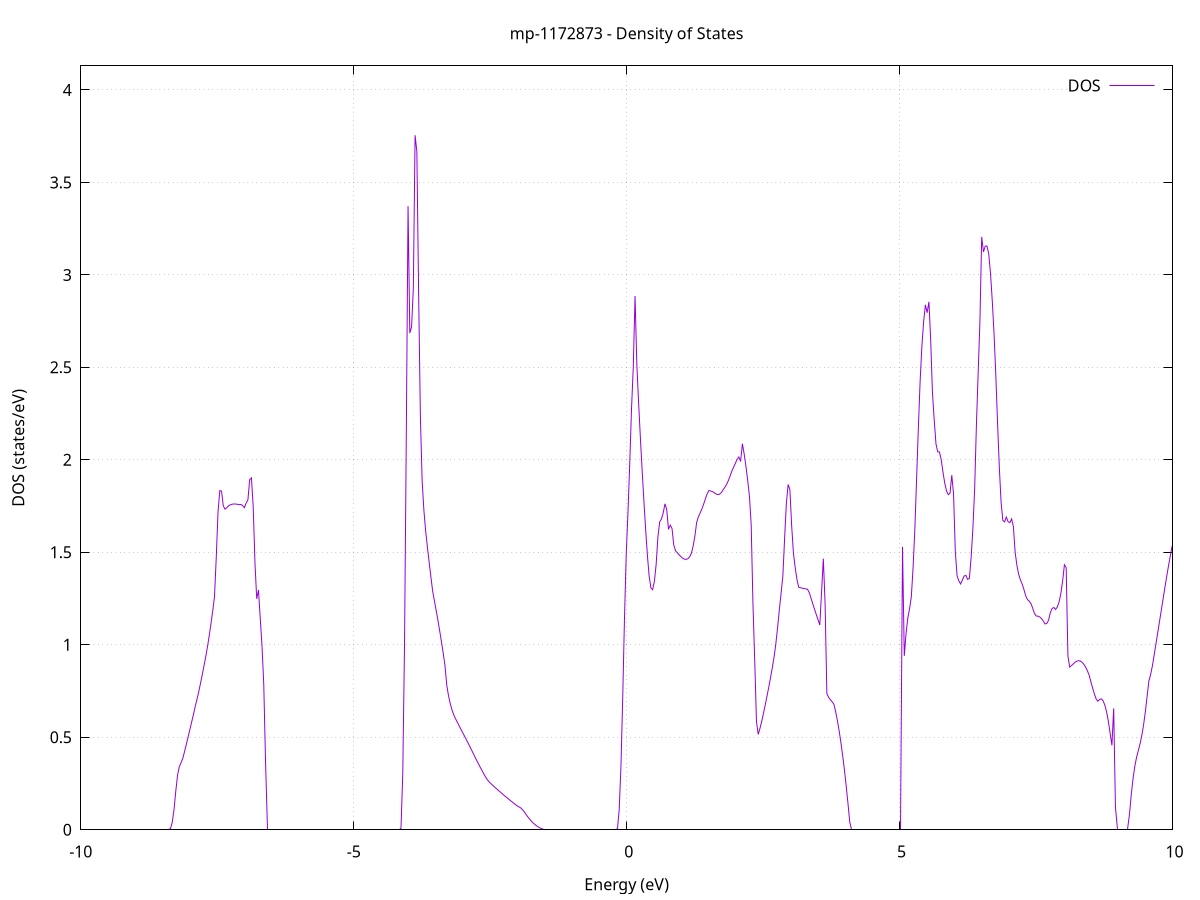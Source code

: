 set title 'mp-1172873 - Density of States'
set xlabel 'Energy (eV)'
set ylabel 'DOS (states/eV)'
set grid
set xrange [-10:10]
set yrange [0:4.130]
set xzeroaxis lt -1
set terminal png size 800,600
set output 'mp-1172873_dos_gnuplot.png'
plot '-' using 1:2 with lines title 'DOS'
-22.895400 0.000000
-22.863200 0.000000
-22.831000 0.000000
-22.798700 0.000000
-22.766500 0.000000
-22.734200 0.000000
-22.702000 0.000000
-22.669800 0.000000
-22.637500 0.000000
-22.605300 0.000000
-22.573100 0.000000
-22.540800 0.000000
-22.508600 0.000000
-22.476300 0.000000
-22.444100 0.000000
-22.411900 0.000000
-22.379600 0.000000
-22.347400 0.000000
-22.315200 0.000000
-22.282900 0.000000
-22.250700 0.000000
-22.218500 0.000000
-22.186200 0.000000
-22.154000 0.000000
-22.121700 0.000000
-22.089500 0.000000
-22.057300 0.000000
-22.025000 0.000000
-21.992800 0.000000
-21.960600 0.000000
-21.928300 0.000000
-21.896100 0.000000
-21.863800 0.000000
-21.831600 0.000000
-21.799400 0.000000
-21.767100 0.000000
-21.734900 0.000000
-21.702700 0.000000
-21.670400 0.000000
-21.638200 0.000000
-21.606000 0.000000
-21.573700 0.000000
-21.541500 0.000000
-21.509200 0.000000
-21.477000 0.000000
-21.444800 0.000000
-21.412500 0.000000
-21.380300 0.000000
-21.348100 0.000000
-21.315800 0.000000
-21.283600 0.000000
-21.251300 0.000000
-21.219100 0.000000
-21.186900 0.000000
-21.154600 0.000000
-21.122400 0.000000
-21.090200 0.000000
-21.057900 0.000000
-21.025700 0.000000
-20.993500 0.000000
-20.961200 0.000000
-20.929000 0.000000
-20.896700 0.000000
-20.864500 0.000000
-20.832300 0.000000
-20.800000 0.000000
-20.767800 0.000000
-20.735600 0.000000
-20.703300 0.000000
-20.671100 0.000000
-20.638800 0.000000
-20.606600 0.000000
-20.574400 0.000000
-20.542100 0.000000
-20.509900 0.000000
-20.477700 0.000000
-20.445400 0.000000
-20.413200 0.000000
-20.380900 0.000000
-20.348700 0.000000
-20.316500 0.000000
-20.284200 0.000000
-20.252000 0.000000
-20.219800 0.000000
-20.187500 0.000000
-20.155300 0.000000
-20.123100 0.000000
-20.090800 0.000000
-20.058600 0.000000
-20.026300 0.000000
-19.994100 0.000000
-19.961900 0.000000
-19.929600 0.000000
-19.897400 0.000000
-19.865200 0.000000
-19.832900 0.000000
-19.800700 0.000000
-19.768400 0.000000
-19.736200 0.000000
-19.704000 0.000000
-19.671700 0.000000
-19.639500 0.000000
-19.607300 0.000000
-19.575000 0.000000
-19.542800 0.000000
-19.510600 0.000000
-19.478300 0.000000
-19.446100 0.000000
-19.413800 0.000000
-19.381600 0.000000
-19.349400 0.000000
-19.317100 0.000000
-19.284900 0.000000
-19.252700 0.000000
-19.220400 0.000000
-19.188200 0.000000
-19.155900 0.000000
-19.123700 0.000000
-19.091500 0.000000
-19.059200 0.000000
-19.027000 0.000000
-18.994800 0.000000
-18.962500 0.000000
-18.930300 0.000000
-18.898100 0.000000
-18.865800 0.000000
-18.833600 0.000000
-18.801300 0.000000
-18.769100 0.000000
-18.736900 0.000000
-18.704600 0.000000
-18.672400 0.000000
-18.640200 0.000000
-18.607900 0.000000
-18.575700 0.000000
-18.543400 0.000000
-18.511200 0.000000
-18.479000 0.000000
-18.446700 0.000000
-18.414500 0.000000
-18.382300 0.000000
-18.350000 0.000000
-18.317800 0.000000
-18.285500 0.000000
-18.253300 0.000000
-18.221100 0.000000
-18.188800 0.000000
-18.156600 0.000000
-18.124400 0.000000
-18.092100 0.000000
-18.059900 0.000000
-18.027700 0.000000
-17.995400 0.000000
-17.963200 0.000000
-17.930900 0.000000
-17.898700 0.000000
-17.866500 0.000000
-17.834200 0.000000
-17.802000 0.000000
-17.769800 0.000000
-17.737500 0.000000
-17.705300 0.000000
-17.673000 0.000000
-17.640800 0.000000
-17.608600 0.000000
-17.576300 0.000000
-17.544100 0.000000
-17.511900 0.000000
-17.479600 0.000000
-17.447400 0.000000
-17.415200 0.000000
-17.382900 0.000000
-17.350700 0.000000
-17.318400 0.000000
-17.286200 0.000000
-17.254000 0.000000
-17.221700 0.000000
-17.189500 0.000000
-17.157300 0.000000
-17.125000 0.000000
-17.092800 0.000000
-17.060500 0.000000
-17.028300 0.000000
-16.996100 0.000000
-16.963800 0.000000
-16.931600 0.000000
-16.899400 0.000000
-16.867100 0.000000
-16.834900 0.000000
-16.802700 0.000000
-16.770400 0.000000
-16.738200 0.000000
-16.705900 0.000000
-16.673700 0.000000
-16.641500 0.000000
-16.609200 0.000000
-16.577000 0.000000
-16.544800 0.000000
-16.512500 0.000000
-16.480300 0.000000
-16.448000 0.000000
-16.415800 0.000000
-16.383600 0.000000
-16.351300 0.000000
-16.319100 0.000000
-16.286900 0.000000
-16.254600 0.000000
-16.222400 0.000000
-16.190100 0.000000
-16.157900 0.000000
-16.125700 0.000000
-16.093400 0.000000
-16.061200 0.000000
-16.029000 0.000000
-15.996700 0.000000
-15.964500 0.000000
-15.932300 0.000000
-15.900000 0.000000
-15.867800 0.000000
-15.835500 0.000000
-15.803300 0.000000
-15.771100 0.000000
-15.738800 0.000000
-15.706600 0.000000
-15.674400 0.000000
-15.642100 0.000000
-15.609900 0.000000
-15.577600 0.000000
-15.545400 0.000000
-15.513200 0.000000
-15.480900 0.000000
-15.448700 0.000000
-15.416500 0.000000
-15.384200 0.000000
-15.352000 0.000000
-15.319800 0.000000
-15.287500 0.000000
-15.255300 0.000000
-15.223000 0.000000
-15.190800 0.000000
-15.158600 0.000000
-15.126300 0.000000
-15.094100 0.000000
-15.061900 0.000000
-15.029600 0.000000
-14.997400 0.000000
-14.965100 0.000000
-14.932900 0.000000
-14.900700 0.000000
-14.868400 0.000000
-14.836200 0.000000
-14.804000 0.000000
-14.771700 0.000000
-14.739500 0.000000
-14.707300 0.000000
-14.675000 0.000000
-14.642800 0.000000
-14.610500 0.000000
-14.578300 0.000000
-14.546100 0.000000
-14.513800 0.000000
-14.481600 0.000000
-14.449400 0.000000
-14.417100 0.000000
-14.384900 0.000000
-14.352600 0.000000
-14.320400 0.000000
-14.288200 0.000000
-14.255900 0.000000
-14.223700 0.000000
-14.191500 0.000000
-14.159200 0.000000
-14.127000 0.000000
-14.094700 0.000000
-14.062500 0.000000
-14.030300 0.000000
-13.998000 0.000000
-13.965800 0.000000
-13.933600 0.000000
-13.901300 0.000000
-13.869100 0.000000
-13.836900 0.000000
-13.804600 0.000000
-13.772400 0.000000
-13.740100 0.000000
-13.707900 0.000000
-13.675700 0.000000
-13.643400 0.000000
-13.611200 0.000000
-13.579000 0.000000
-13.546700 0.000000
-13.514500 0.000000
-13.482200 0.000000
-13.450000 0.000000
-13.417800 0.000000
-13.385500 0.000000
-13.353300 0.000000
-13.321100 0.000000
-13.288800 0.000000
-13.256600 0.000000
-13.224400 0.000000
-13.192100 0.000000
-13.159900 0.000000
-13.127600 0.000000
-13.095400 0.000000
-13.063200 0.000000
-13.030900 0.000000
-12.998700 0.000000
-12.966500 0.000000
-12.934200 0.000000
-12.902000 0.000000
-12.869700 0.000000
-12.837500 0.000000
-12.805300 0.000000
-12.773000 0.000000
-12.740800 0.000000
-12.708600 0.000000
-12.676300 0.000000
-12.644100 0.000000
-12.611900 0.000000
-12.579600 0.000000
-12.547400 0.000000
-12.515100 0.000000
-12.482900 0.000000
-12.450700 0.000000
-12.418400 0.000000
-12.386200 0.000000
-12.354000 0.000000
-12.321700 0.000000
-12.289500 0.000000
-12.257200 0.000000
-12.225000 0.000000
-12.192800 0.000000
-12.160500 0.000000
-12.128300 0.000000
-12.096100 0.000000
-12.063800 0.000000
-12.031600 0.000000
-11.999400 0.000000
-11.967100 0.000000
-11.934900 0.000000
-11.902600 0.000000
-11.870400 0.000000
-11.838200 0.000000
-11.805900 0.000000
-11.773700 0.000000
-11.741500 0.000000
-11.709200 0.000000
-11.677000 0.000000
-11.644700 0.000000
-11.612500 0.000000
-11.580300 0.000000
-11.548000 0.000000
-11.515800 0.000000
-11.483600 0.000000
-11.451300 0.000000
-11.419100 0.000000
-11.386800 0.000000
-11.354600 0.000000
-11.322400 0.000000
-11.290100 0.000000
-11.257900 0.000000
-11.225700 0.000000
-11.193400 0.000000
-11.161200 0.000000
-11.129000 0.000000
-11.096700 0.000000
-11.064500 0.000000
-11.032200 0.000000
-11.000000 0.000000
-10.967800 0.000000
-10.935500 0.000000
-10.903300 0.000000
-10.871100 0.000000
-10.838800 0.000000
-10.806600 0.000000
-10.774300 0.000000
-10.742100 0.000000
-10.709900 0.000000
-10.677600 0.000000
-10.645400 0.000000
-10.613200 0.000000
-10.580900 0.000000
-10.548700 0.000000
-10.516500 0.000000
-10.484200 0.000000
-10.452000 0.000000
-10.419700 0.000000
-10.387500 0.000000
-10.355300 0.000000
-10.323000 0.000000
-10.290800 0.000000
-10.258600 0.000000
-10.226300 0.000000
-10.194100 0.000000
-10.161800 0.000000
-10.129600 0.000000
-10.097400 0.000000
-10.065100 0.000000
-10.032900 0.000000
-10.000700 0.000000
-9.968400 0.000000
-9.936200 0.000000
-9.904000 0.000000
-9.871700 0.000000
-9.839500 0.000000
-9.807200 0.000000
-9.775000 0.000000
-9.742800 0.000000
-9.710500 0.000000
-9.678300 0.000000
-9.646100 0.000000
-9.613800 0.000000
-9.581600 0.000000
-9.549300 0.000000
-9.517100 0.000000
-9.484900 0.000000
-9.452600 0.000000
-9.420400 0.000000
-9.388200 0.000000
-9.355900 0.000000
-9.323700 0.000000
-9.291400 0.000000
-9.259200 0.000000
-9.227000 0.000000
-9.194700 0.000000
-9.162500 0.000000
-9.130300 0.000000
-9.098000 0.000000
-9.065800 0.000000
-9.033600 0.000000
-9.001300 0.000000
-8.969100 0.000000
-8.936800 0.000000
-8.904600 0.000000
-8.872400 0.000000
-8.840100 0.000000
-8.807900 0.000000
-8.775700 0.000000
-8.743400 0.000000
-8.711200 0.000000
-8.678900 0.000000
-8.646700 0.000000
-8.614500 0.000000
-8.582200 0.000000
-8.550000 0.000000
-8.517800 0.000000
-8.485500 0.000000
-8.453300 0.000000
-8.421100 0.000000
-8.388800 0.000000
-8.356600 0.006000
-8.324300 0.041600
-8.292100 0.108900
-8.259900 0.208100
-8.227600 0.295000
-8.195400 0.341100
-8.163200 0.362400
-8.130900 0.386700
-8.098700 0.423400
-8.066400 0.462000
-8.034200 0.501400
-8.002000 0.541100
-7.969700 0.581300
-7.937500 0.622000
-7.905300 0.664600
-7.873000 0.703600
-7.840800 0.744200
-7.808600 0.789400
-7.776300 0.836100
-7.744100 0.884100
-7.711800 0.933900
-7.679600 0.988900
-7.647400 1.049000
-7.615100 1.114500
-7.582900 1.184100
-7.550700 1.259200
-7.518400 1.472100
-7.486200 1.716500
-7.453900 1.833600
-7.421700 1.830900
-7.389500 1.751200
-7.357200 1.733500
-7.325000 1.741000
-7.292800 1.751700
-7.260500 1.757000
-7.228300 1.760200
-7.196000 1.761300
-7.163800 1.761200
-7.131600 1.759800
-7.099300 1.757800
-7.067100 1.758600
-7.034900 1.753100
-7.002600 1.741200
-6.970400 1.766400
-6.938200 1.784400
-6.905900 1.892700
-6.873700 1.902200
-6.841400 1.746500
-6.809200 1.443400
-6.777000 1.248700
-6.744700 1.296000
-6.712500 1.144400
-6.680300 0.993700
-6.648000 0.785700
-6.615800 0.371900
-6.583500 0.000000
-6.551300 0.000000
-6.519100 0.000000
-6.486800 0.000000
-6.454600 0.000000
-6.422400 0.000000
-6.390100 0.000000
-6.357900 0.000000
-6.325700 0.000000
-6.293400 0.000000
-6.261200 0.000000
-6.228900 0.000000
-6.196700 0.000000
-6.164500 0.000000
-6.132200 0.000000
-6.100000 0.000000
-6.067800 0.000000
-6.035500 0.000000
-6.003300 0.000000
-5.971000 0.000000
-5.938800 0.000000
-5.906600 0.000000
-5.874300 0.000000
-5.842100 0.000000
-5.809900 0.000000
-5.777600 0.000000
-5.745400 0.000000
-5.713200 0.000000
-5.680900 0.000000
-5.648700 0.000000
-5.616400 0.000000
-5.584200 0.000000
-5.552000 0.000000
-5.519700 0.000000
-5.487500 0.000000
-5.455300 0.000000
-5.423000 0.000000
-5.390800 0.000000
-5.358500 0.000000
-5.326300 0.000000
-5.294100 0.000000
-5.261800 0.000000
-5.229600 0.000000
-5.197400 0.000000
-5.165100 0.000000
-5.132900 0.000000
-5.100700 0.000000
-5.068400 0.000000
-5.036200 0.000000
-5.003900 0.000000
-4.971700 0.000000
-4.939500 0.000000
-4.907200 0.000000
-4.875000 0.000000
-4.842800 0.000000
-4.810500 0.000000
-4.778300 0.000000
-4.746000 0.000000
-4.713800 0.000000
-4.681600 0.000000
-4.649300 0.000000
-4.617100 0.000000
-4.584900 0.000000
-4.552600 0.000000
-4.520400 0.000000
-4.488100 0.000000
-4.455900 0.000000
-4.423700 0.000000
-4.391400 0.000000
-4.359200 0.000000
-4.327000 0.000000
-4.294700 0.000000
-4.262500 0.000000
-4.230300 0.000000
-4.198000 0.000000
-4.165800 0.000000
-4.133500 0.009200
-4.101300 0.306100
-4.069100 1.006200
-4.036800 2.130300
-4.004600 3.371500
-3.972400 2.685300
-3.940100 2.718300
-3.907900 2.927200
-3.875600 3.754900
-3.843400 3.666500
-3.811200 2.910000
-3.778900 2.237500
-3.746700 1.888100
-3.714500 1.727100
-3.682200 1.614900
-3.650000 1.528400
-3.617800 1.445300
-3.585500 1.365600
-3.553300 1.289300
-3.521000 1.236800
-3.488800 1.184800
-3.456600 1.130900
-3.424300 1.074400
-3.392100 1.015600
-3.359900 0.953700
-3.327600 0.886100
-3.295400 0.781700
-3.263100 0.724200
-3.230900 0.681000
-3.198700 0.647300
-3.166400 0.620500
-3.134200 0.600000
-3.102000 0.581300
-3.069700 0.562800
-3.037500 0.544400
-3.005300 0.526100
-2.973000 0.507900
-2.940800 0.489500
-2.908500 0.470900
-2.876300 0.452000
-2.844100 0.432900
-2.811800 0.413500
-2.779600 0.394300
-2.747400 0.375300
-2.715100 0.356600
-2.682900 0.338300
-2.650600 0.320600
-2.618400 0.303000
-2.586200 0.286000
-2.553900 0.271400
-2.521700 0.259600
-2.489500 0.250100
-2.457200 0.241400
-2.425000 0.232800
-2.392700 0.224200
-2.360500 0.215800
-2.328300 0.207400
-2.296000 0.199200
-2.263800 0.191000
-2.231600 0.183000
-2.199300 0.175000
-2.167100 0.167100
-2.134900 0.159300
-2.102600 0.151600
-2.070400 0.144000
-2.038100 0.136500
-2.005900 0.129600
-1.973700 0.123900
-1.941400 0.118500
-1.909200 0.109000
-1.877000 0.097400
-1.844700 0.083800
-1.812500 0.070600
-1.780200 0.058600
-1.748000 0.047600
-1.715800 0.037800
-1.683500 0.029200
-1.651300 0.021600
-1.619100 0.015200
-1.586800 0.009900
-1.554600 0.005700
-1.522400 0.002700
-1.490100 0.000800
-1.457900 0.000000
-1.425600 0.000000
-1.393400 0.000000
-1.361200 0.000000
-1.328900 0.000000
-1.296700 0.000000
-1.264500 0.000000
-1.232200 0.000000
-1.200000 0.000000
-1.167700 0.000000
-1.135500 0.000000
-1.103300 0.000000
-1.071000 0.000000
-1.038800 0.000000
-1.006600 0.000000
-0.974300 0.000000
-0.942100 0.000000
-0.909900 0.000000
-0.877600 0.000000
-0.845400 0.000000
-0.813100 0.000000
-0.780900 0.000000
-0.748700 0.000000
-0.716400 0.000000
-0.684200 0.000000
-0.652000 0.000000
-0.619700 0.000000
-0.587500 0.000000
-0.555200 0.000000
-0.523000 0.000000
-0.490800 0.000000
-0.458500 0.000000
-0.426300 0.000000
-0.394100 0.000000
-0.361800 0.000000
-0.329600 0.000000
-0.297300 0.000000
-0.265100 0.000000
-0.232900 0.000000
-0.200600 0.000000
-0.168400 0.005000
-0.136200 0.108800
-0.103900 0.346800
-0.071700 0.719000
-0.039500 1.144100
-0.007200 1.493900
0.025000 1.719300
0.057300 1.985600
0.089500 2.278000
0.121700 2.501800
0.154000 2.885700
0.186200 2.518300
0.218400 2.312900
0.250700 2.124400
0.282900 1.947500
0.315200 1.781400
0.347400 1.626400
0.379600 1.486200
0.411900 1.372500
0.444100 1.308000
0.476300 1.298300
0.508600 1.343300
0.540800 1.435900
0.573000 1.584000
0.605300 1.664300
0.637500 1.680400
0.669800 1.712800
0.702000 1.762100
0.734200 1.732100
0.766500 1.624400
0.798700 1.647000
0.830900 1.629600
0.863200 1.540200
0.895400 1.508300
0.927700 1.497700
0.959900 1.487200
0.992100 1.477100
1.024400 1.468600
1.056600 1.463200
1.088800 1.462000
1.121100 1.465300
1.153300 1.475400
1.185500 1.494500
1.217800 1.533200
1.250000 1.586700
1.282300 1.661300
1.314500 1.692100
1.346700 1.712900
1.379000 1.735300
1.411200 1.761000
1.443400 1.789400
1.475700 1.816900
1.507900 1.834300
1.540200 1.831400
1.572400 1.828300
1.604600 1.821900
1.636900 1.815700
1.669100 1.812400
1.701300 1.814100
1.733600 1.822600
1.765800 1.837100
1.798100 1.850900
1.830300 1.866800
1.862500 1.887300
1.894800 1.912400
1.927000 1.938600
1.959200 1.959900
1.991500 1.981200
2.023700 2.002300
2.055900 2.015700
2.088200 1.991300
2.120400 2.086900
2.152700 2.032400
2.184900 1.966900
2.217100 1.890400
2.249400 1.803000
2.281600 1.649600
2.313800 1.223300
2.346100 0.918600
2.378300 0.585000
2.410600 0.515800
2.442800 0.548700
2.475000 0.586900
2.507300 0.630200
2.539500 0.675900
2.571700 0.722800
2.604000 0.771700
2.636200 0.822700
2.668400 0.875900
2.700700 0.933700
2.732900 1.004600
2.765200 1.093100
2.797400 1.189100
2.829600 1.279300
2.861900 1.371800
2.894100 1.577100
2.926300 1.765500
2.958600 1.866900
2.990800 1.839200
3.023100 1.644000
3.055300 1.496600
3.087500 1.418400
3.119800 1.353100
3.152000 1.311800
3.184200 1.308700
3.216500 1.306100
3.248700 1.304000
3.280900 1.302400
3.313200 1.300600
3.345400 1.282500
3.377700 1.251900
3.409900 1.221800
3.442100 1.192300
3.474400 1.163300
3.506600 1.135000
3.538800 1.107200
3.571100 1.286300
3.603300 1.465800
3.635600 1.222200
3.667800 0.737100
3.700000 0.715700
3.732300 0.703500
3.764500 0.691700
3.796700 0.679000
3.829000 0.638100
3.861200 0.589800
3.893400 0.534000
3.925700 0.470700
3.957900 0.400000
3.990200 0.321800
4.022400 0.236100
4.054600 0.142900
4.086900 0.042300
4.119100 0.000000
4.151300 0.000000
4.183600 0.000000
4.215800 0.000000
4.248100 0.000000
4.280300 0.000000
4.312500 0.000000
4.344800 0.000000
4.377000 0.000000
4.409200 0.000000
4.441500 0.000000
4.473700 0.000000
4.506000 0.000000
4.538200 0.000000
4.570400 0.000000
4.602700 0.000000
4.634900 0.000000
4.667100 0.000000
4.699400 0.000000
4.731600 0.000000
4.763800 0.000000
4.796100 0.000000
4.828300 0.000000
4.860600 0.000000
4.892800 0.000000
4.925000 0.000000
4.957300 0.000000
4.989500 0.000000
5.021700 0.000000
5.054000 1.529800
5.086200 0.940000
5.118500 1.060100
5.150700 1.145000
5.182900 1.194600
5.215200 1.258800
5.247400 1.416400
5.279600 1.623400
5.311900 1.897400
5.344100 2.170900
5.376300 2.423300
5.408600 2.613900
5.440800 2.746200
5.473100 2.838100
5.505300 2.795300
5.537500 2.854500
5.569800 2.652100
5.602000 2.364800
5.634200 2.218100
5.666500 2.087200
5.698700 2.043500
5.731000 2.042700
5.763200 1.999600
5.795400 1.933600
5.827700 1.874100
5.859900 1.832100
5.892100 1.811700
5.924400 1.819600
5.956600 1.917000
5.988800 1.815200
6.021100 1.505200
6.053300 1.373000
6.085600 1.345700
6.117800 1.329100
6.150000 1.349700
6.182300 1.371800
6.214500 1.375400
6.246700 1.353700
6.279000 1.359200
6.311200 1.473500
6.343500 1.631400
6.375700 1.844900
6.407900 2.191000
6.440200 2.473400
6.472400 2.752400
6.504600 3.205300
6.536900 3.124300
6.569100 3.155100
6.601400 3.156400
6.633600 3.113600
6.665800 3.007800
6.698100 2.860400
6.730300 2.685400
6.762500 2.462200
6.794800 2.201900
6.827000 1.963100
6.859200 1.772800
6.891500 1.672900
6.923700 1.664600
6.956000 1.690700
6.988200 1.665500
7.020400 1.660600
7.052700 1.680900
7.084900 1.639600
7.117100 1.500800
7.149400 1.430000
7.181600 1.381200
7.213900 1.351300
7.246100 1.328400
7.278300 1.298800
7.310600 1.265000
7.342800 1.244500
7.375000 1.235900
7.407300 1.222700
7.439500 1.197500
7.471700 1.169400
7.504000 1.155500
7.536200 1.155100
7.568500 1.150500
7.600700 1.141700
7.632900 1.128800
7.665200 1.112700
7.697400 1.115400
7.729600 1.133200
7.761900 1.173500
7.794100 1.196000
7.826400 1.201900
7.858600 1.191200
7.890800 1.204800
7.923100 1.232800
7.955300 1.278600
7.987500 1.345300
8.019800 1.432900
8.052000 1.417300
8.084200 0.939100
8.116500 0.879900
8.148700 0.887900
8.181000 0.896500
8.213200 0.905400
8.245400 0.911500
8.277700 0.914000
8.309900 0.912200
8.342100 0.906000
8.374400 0.895400
8.406600 0.880400
8.438900 0.861100
8.471100 0.837400
8.503300 0.802400
8.535600 0.767100
8.567800 0.735500
8.600000 0.707800
8.632300 0.694900
8.664500 0.705200
8.696800 0.707800
8.729000 0.697100
8.761200 0.673200
8.793500 0.635900
8.825700 0.585400
8.857900 0.521600
8.890200 0.456900
8.922400 0.656200
8.954600 0.122800
8.986900 0.000000
9.019100 0.000000
9.051400 0.000000
9.083600 0.000000
9.115800 0.000000
9.148100 0.000000
9.180300 0.000000
9.212500 0.085700
9.244800 0.190400
9.277000 0.276300
9.309300 0.343200
9.341500 0.391300
9.373700 0.427800
9.406000 0.465200
9.438200 0.510200
9.470400 0.567800
9.502700 0.638000
9.534900 0.720900
9.567100 0.803700
9.599400 0.839600
9.631600 0.886100
9.663900 0.944000
9.696100 1.003700
9.728300 1.063500
9.760600 1.123400
9.792800 1.183400
9.825000 1.243500
9.857300 1.303700
9.889500 1.362200
9.921800 1.418200
9.954000 1.471700
9.986200 1.522700
10.018500 1.566400
10.050700 1.595300
10.082900 1.733300
10.115200 1.810200
10.147400 1.832600
10.179600 1.881300
10.211900 2.153600
10.244100 2.188000
10.276400 2.095800
10.308600 1.964200
10.340800 1.829400
10.373100 1.584900
10.405300 1.348700
10.437500 1.250400
10.469800 1.235100
10.502000 1.271300
10.534300 1.310500
10.566500 1.352000
10.598700 1.395700
10.631000 1.440100
10.663200 1.479900
10.695400 1.531100
10.727700 1.582200
10.759900 1.633000
10.792200 1.699200
10.824400 1.789900
10.856600 1.897300
10.888900 1.958600
10.921100 1.960200
10.953300 1.927900
10.985600 1.926300
11.017800 1.975300
11.050000 2.062000
11.082300 2.180000
11.114500 2.250300
11.146800 2.246700
11.179000 2.616100
11.211200 2.740400
11.243500 2.235600
11.275700 2.034300
11.307900 1.863900
11.340200 1.724300
11.372400 1.614300
11.404700 1.516000
11.436900 1.419300
11.469100 1.324200
11.501400 1.276300
11.533600 1.245400
11.565800 1.225500
11.598100 1.211100
11.630300 1.200600
11.662500 1.193700
11.694800 1.194300
11.727000 1.203400
11.759300 1.218900
11.791500 1.238100
11.823700 1.277100
11.856000 1.639600
11.888200 2.003600
11.920400 2.008800
11.952700 1.869800
11.984900 1.535600
12.017200 1.519500
12.049400 1.497800
12.081600 1.470600
12.113900 1.457100
12.146100 1.444700
12.178300 1.428500
12.210600 1.408600
12.242800 1.387000
12.275000 1.365400
12.307300 1.343800
12.339500 1.322400
12.371800 1.311300
12.404000 1.302300
12.436200 1.294000
12.468500 1.288700
12.500700 1.286600
12.532900 1.257500
12.565200 1.202300
12.597400 1.185500
12.629700 1.210200
12.661900 1.236100
12.694100 1.260200
12.726400 1.283400
12.758600 1.305400
12.790800 1.325700
12.823100 1.372000
12.855300 1.486700
12.887500 1.638100
12.919800 1.765400
12.952000 1.859500
12.984300 1.986200
13.016500 2.118900
13.048700 2.176600
13.081000 2.211400
13.113200 2.315100
13.145400 2.326400
13.177700 2.291200
13.209900 2.185800
13.242200 2.101200
13.274400 2.082600
13.306600 2.063900
13.338900 2.043700
13.371100 2.018400
13.403300 1.989300
13.435600 1.956800
13.467800 1.928300
13.500100 1.948700
13.532300 1.852100
13.564500 1.791100
13.596800 1.825300
13.629000 2.032600
13.661200 2.215900
13.693500 2.100700
13.725700 1.968900
13.757900 1.842200
13.790200 1.907800
13.822400 2.077800
13.854700 2.223800
13.886900 2.340200
13.919100 2.433300
13.951400 2.508700
13.983600 2.549500
14.015800 2.579600
14.048100 2.581600
14.080300 2.559600
14.112600 2.795300
14.144800 2.465100
14.177000 2.190100
14.209300 1.977600
14.241500 1.841200
14.273700 1.752400
14.306000 1.678700
14.338200 1.583700
14.370400 1.452400
14.402700 1.281400
14.434900 1.362800
14.467200 1.489100
14.499400 1.630600
14.531600 1.789800
14.563900 1.945600
14.596100 2.078700
14.628300 2.227500
14.660600 2.389600
14.692800 2.565100
14.725100 2.841300
14.757300 3.164200
14.789500 3.504300
14.821800 3.376600
14.854000 3.238600
14.886200 2.956100
14.918500 2.541700
14.950700 2.330100
14.982900 2.158800
15.015200 2.014300
15.047400 1.880900
15.079700 1.758500
15.111900 1.670100
15.144100 1.611600
15.176400 1.556800
15.208600 1.505500
15.240800 1.360600
15.273100 1.364900
15.305300 1.403900
15.337600 1.478400
15.369800 1.556500
15.402000 1.572200
15.434300 1.585800
15.466500 1.646900
15.498700 1.758200
15.531000 1.835100
15.563200 1.858500
15.595500 1.882800
15.627700 1.877900
15.659900 1.857500
15.692200 1.838200
15.724400 1.817300
15.756600 1.789500
15.788900 1.798400
15.821100 1.809800
15.853300 1.802100
15.885600 1.802200
15.917800 1.808400
15.950100 1.814900
15.982300 1.821600
16.014500 1.828800
16.046800 1.836300
16.079000 1.855200
16.111200 1.897600
16.143500 1.955400
16.175700 2.015000
16.208000 2.099500
16.240200 2.209100
16.272400 2.471800
16.304700 2.567300
16.336900 2.756300
16.369100 2.469400
16.401400 2.195900
16.433600 2.156400
16.465800 2.127100
16.498100 2.111900
16.530300 2.012700
16.562600 1.900000
16.594800 1.871200
16.627000 1.877000
16.659300 1.916300
16.691500 1.992100
16.723700 2.041800
16.756000 2.026800
16.788200 2.017700
16.820500 2.050600
16.852700 1.912500
16.884900 1.719200
16.917200 1.640000
16.949400 1.561400
16.981600 1.527200
17.013900 1.510900
17.046100 1.513000
17.078300 1.534600
17.110600 1.598900
17.142800 1.677100
17.175100 1.828300
17.207300 2.025300
17.239500 2.189500
17.271800 2.278300
17.304000 2.448400
17.336200 2.585700
17.368500 2.625200
17.400700 2.605400
17.433000 2.529700
17.465200 2.402000
17.497400 2.206500
17.529700 2.102100
17.561900 2.067000
17.594100 2.042800
17.626400 2.037700
17.658600 2.038800
17.690900 2.053200
17.723100 2.083500
17.755300 2.121200
17.787600 2.158400
17.819800 2.195000
17.852000 2.232900
17.884300 2.274900
17.916500 2.320600
17.948700 2.374000
17.981000 2.445900
18.013200 2.525400
18.045500 2.519600
18.077700 2.489500
18.109900 2.621300
18.142200 2.715100
18.174400 2.728200
18.206600 2.666000
18.238900 2.546900
18.271100 2.476700
18.303400 2.409400
18.335600 2.378700
18.367800 2.421900
18.400100 2.667800
18.432300 2.910300
18.464500 3.034300
18.496800 3.132000
18.529000 3.248700
18.561200 3.369600
18.593500 3.421500
18.625700 3.340900
18.658000 3.118500
18.690200 2.887400
18.722400 2.679900
18.754700 2.429900
18.786900 2.334800
18.819100 2.259000
18.851400 2.185200
18.883600 2.115600
18.915900 2.050300
18.948100 1.987900
18.980300 1.928800
19.012600 1.875400
19.044800 1.828000
19.077000 1.785700
19.109300 1.748300
19.141500 1.715300
19.173700 1.683900
19.206000 1.653100
19.238200 1.621500
19.270500 1.588200
19.302700 1.553300
19.334900 1.520100
19.367200 1.493500
19.399400 1.467900
19.431600 1.439200
19.463900 1.407600
19.496100 1.403700
19.528400 1.479400
19.560600 1.525700
19.592800 1.571800
19.625100 1.616500
19.657300 1.648000
19.689500 1.667200
19.721800 1.682000
19.754000 1.783600
19.786200 1.796100
19.818500 1.712600
19.850700 1.707800
19.883000 1.766100
19.915200 1.829600
19.947400 1.924000
19.979700 2.194400
20.011900 2.357900
20.044100 2.371300
20.076400 2.216700
20.108600 2.129200
20.140900 2.207900
20.173100 2.262600
20.205300 2.293600
20.237600 2.335100
20.269800 2.387200
20.302000 3.100100
20.334300 3.153500
20.366500 2.852900
20.398800 2.656200
20.431000 2.494800
20.463200 2.306800
20.495500 2.136600
20.527700 1.977700
20.559900 1.898800
20.592200 1.910000
20.624400 2.029600
20.656600 2.173500
20.688900 2.337800
20.721100 2.578200
20.753400 3.571300
20.785600 3.638700
20.817800 3.546900
20.850100 3.493400
20.882300 3.499000
20.914500 3.708600
20.946800 3.790800
20.979000 3.422800
21.011300 3.122900
21.043500 2.704800
21.075700 2.250500
21.108000 2.005600
21.140200 1.859000
21.172400 1.746800
21.204700 1.655400
21.236900 1.585500
21.269100 1.543700
21.301400 1.564800
21.333600 1.650700
21.365900 1.733300
21.398100 1.812000
21.430300 1.897000
21.462600 2.022200
21.494800 2.190500
21.527000 2.415700
21.559300 2.672700
21.591500 3.074300
21.623800 3.281100
21.656000 3.523500
21.688200 3.753000
21.720500 3.948900
21.752700 4.357600
21.784900 3.654200
21.817200 3.669900
21.849400 3.518100
21.881600 3.358700
21.913900 3.226100
21.946100 3.088800
21.978400 2.962200
22.010600 2.862700
22.042800 2.809100
22.075100 2.826400
22.107300 2.846900
22.139500 2.660100
22.171800 2.461100
22.204000 2.474600
22.236300 2.402100
22.268500 2.241700
22.300700 2.162300
22.333000 2.192400
22.365200 2.246100
22.397400 2.319300
22.429700 2.388500
22.461900 2.413200
22.494200 2.399600
22.526400 2.550900
22.558600 2.633800
22.590900 2.659600
22.623100 3.442600
22.655300 2.889300
22.687600 2.397100
22.719800 1.769700
22.752000 1.737100
22.784300 1.725900
22.816500 1.713600
22.848800 1.694800
22.881000 1.667600
22.913200 1.654600
22.945500 1.776100
22.977700 1.837900
23.009900 1.856000
23.042200 1.890800
23.074400 1.935300
23.106700 1.980700
23.138900 2.026600
23.171100 2.065800
23.203400 2.095600
23.235600 2.126900
23.267800 2.168900
23.300100 2.224900
23.332300 2.665900
23.364500 2.369700
23.396800 2.473100
23.429000 2.561600
23.461300 2.641100
23.493500 2.493800
23.525700 2.588100
23.558000 2.397400
23.590200 2.226400
23.622400 2.021900
23.654700 1.948200
23.686900 1.931000
23.719200 1.958000
23.751400 2.099500
23.783600 2.396800
23.815900 2.508500
23.848100 2.567900
23.880300 2.586200
23.912600 2.571100
23.944800 2.531800
23.977000 2.525800
24.009300 2.546200
24.041500 2.574900
24.073800 2.606600
24.106000 2.628100
24.138200 2.653300
24.170500 2.688000
24.202700 2.719200
24.234900 2.806500
24.267200 2.715700
24.299400 2.612900
24.331700 2.596400
24.363900 2.807600
24.396100 2.717500
24.428400 2.727800
24.460600 2.845300
24.492800 3.055500
24.525100 3.359700
24.557300 3.656300
24.589600 3.233800
24.621800 2.991500
24.654000 2.961400
24.686300 2.938100
24.718500 2.957300
24.750700 3.017200
24.783000 3.036600
24.815200 3.032100
24.847400 3.006300
24.879700 2.987900
24.911900 2.967700
24.944200 3.051300
24.976400 3.150800
25.008600 3.221100
25.040900 3.245800
25.073100 3.246500
25.105300 3.229900
25.137600 3.185700
25.169800 3.114400
25.202100 3.142100
25.234300 3.208400
25.266500 3.189400
25.298800 2.863900
25.331000 2.630600
25.363200 2.508100
25.395500 2.360000
25.427700 2.299000
25.459900 2.260700
25.492200 2.264500
25.524400 2.301700
25.556700 2.333900
25.588900 2.407800
25.621100 2.502700
25.653400 2.649900
25.685600 2.845600
25.717800 3.086100
25.750100 3.206200
25.782300 3.039200
25.814600 3.077700
25.846800 3.121300
25.879000 3.148400
25.911300 3.118000
25.943500 3.078600
25.975700 3.039000
26.008000 2.987000
26.040200 2.931000
26.072400 2.868500
26.104700 2.912000
26.136900 2.847500
26.169200 2.795500
26.201400 2.730200
26.233600 2.651400
26.265900 2.569000
26.298100 2.483000
26.330300 2.399700
26.362600 2.325100
26.394800 2.259400
26.427100 2.220400
26.459300 2.248600
26.491500 2.299400
26.523800 2.292200
26.556000 2.383500
26.588200 2.757300
26.620500 3.140400
26.652700 3.307900
26.685000 3.207500
26.717200 2.961800
26.749400 2.774100
26.781700 2.656800
26.813900 2.531900
26.846100 2.418600
26.878400 2.338300
26.910600 2.273800
26.942800 2.228800
26.975100 2.216900
27.007300 2.270700
27.039600 2.433800
27.071800 2.738200
27.104000 2.956100
27.136300 3.240600
27.168500 3.626300
27.200700 3.143600
27.233000 3.027400
27.265200 3.015900
27.297500 3.038700
27.329700 3.098500
27.361900 3.175900
27.394200 3.231700
27.426400 3.068700
27.458600 2.681100
27.490900 2.406300
27.523100 2.244100
27.555300 2.200800
27.587600 2.152800
27.619800 2.095800
27.652100 2.050400
27.684300 2.021600
27.716500 1.998300
27.748800 1.981000
27.781000 1.975600
27.813200 1.988300
27.845500 2.017300
27.877700 2.052300
27.910000 2.111800
27.942200 2.192100
27.974400 2.291500
28.006700 2.403000
28.038900 2.491200
28.071100 2.596600
28.103400 2.635300
28.135600 2.624200
28.167800 2.688600
28.200100 3.210800
28.232300 2.687200
28.264600 2.697500
28.296800 2.711100
28.329000 2.742700
28.361300 2.769800
28.393500 2.838000
28.425700 2.906500
28.458000 3.283000
28.490200 4.090900
28.522500 4.028600
28.554700 4.002300
28.586900 3.976800
28.619200 3.913900
28.651400 3.798500
28.683600 3.542900
28.715900 3.413500
28.748100 3.392600
28.780300 3.376100
28.812600 3.422100
28.844800 3.501000
28.877100 3.608400
28.909300 3.650200
28.941500 3.666100
28.973800 3.757200
29.006000 3.899700
29.038200 4.097800
29.070500 4.440600
29.102700 3.915300
29.135000 3.013600
29.167200 2.822400
29.199400 2.874000
29.231700 3.004900
29.263900 3.104900
29.296100 3.165600
29.328400 3.157500
29.360600 3.057400
29.392900 2.871100
29.425100 2.822300
29.457300 2.871700
29.489600 2.991300
29.521800 3.739800
29.554000 3.714400
29.586300 3.028300
29.618500 2.590400
29.650700 2.561500
29.683000 2.543400
29.715200 2.579400
29.747500 2.622300
29.779700 2.631200
29.811900 2.645200
29.844200 2.686900
29.876400 3.175900
29.908600 2.805900
29.940900 2.312900
29.973100 2.356500
30.005400 2.442400
30.037600 2.525900
30.069800 2.588400
30.102100 2.633100
30.134300 2.666000
30.166500 2.692500
30.198800 2.714000
30.231000 2.726000
30.263200 2.728500
30.295500 2.781400
30.327700 3.381100
30.360000 3.398200
30.392200 2.967300
30.424400 2.963300
30.456700 2.739100
30.488900 2.530100
30.521100 2.450800
30.553400 2.396500
30.585600 2.353000
30.617900 2.358000
30.650100 2.379400
30.682300 2.483800
30.714600 2.652000
30.746800 2.784600
30.779000 2.826800
30.811300 2.792200
30.843500 2.673200
30.875700 2.640600
30.908000 2.619700
30.940200 2.606400
30.972500 2.652600
31.004700 2.758900
31.036900 2.873600
31.069200 2.977500
31.101400 3.064100
31.133600 3.000400
31.165900 2.862400
31.198100 2.765800
31.230400 2.732200
31.262600 2.775400
31.294800 2.820300
31.327100 2.838200
31.359300 2.823300
31.391500 2.838800
31.423800 2.991000
31.456000 2.969300
31.488300 2.818500
31.520500 2.911900
31.552700 3.000800
31.585000 3.028400
31.617200 2.973500
31.649400 2.941400
31.681700 2.937300
31.713900 2.892600
31.746100 2.870600
31.778400 2.806100
31.810600 2.638100
31.842900 2.632100
31.875100 2.655500
31.907300 2.656700
31.939600 2.625500
31.971800 2.577600
32.004000 2.559300
32.036300 2.570000
32.068500 2.610400
32.100800 2.690900
32.133000 2.769300
32.165200 2.870500
32.197500 3.253700
32.229700 3.781000
32.261900 3.613400
32.294200 3.737600
32.326400 3.809700
32.358600 3.590700
32.390900 2.388200
32.423100 2.256000
32.455400 2.276700
32.487600 2.330000
32.519800 2.404900
32.552100 2.578400
32.584300 2.848000
32.616500 3.048500
32.648800 3.130200
32.681000 3.004000
32.713300 3.071400
32.745500 3.095600
32.777700 3.078400
32.810000 3.043400
32.842200 3.135700
32.874400 3.228500
32.906700 3.259900
32.938900 3.362200
32.971100 3.590400
33.003400 3.439200
33.035600 3.433300
33.067900 3.683300
33.100100 3.814000
33.132300 4.144900
33.164600 4.202000
33.196800 4.314500
33.229000 4.341900
33.261300 4.173400
33.293500 3.991300
33.325800 4.047600
33.358000 3.806800
33.390200 3.476200
33.422500 3.404600
33.454700 3.392500
33.486900 3.406800
33.519200 3.437000
33.551400 3.385200
33.583700 3.186700
33.615900 3.272000
33.648100 3.359700
33.680400 3.432900
33.712600 3.447300
33.744800 3.492100
33.777100 3.552900
33.809300 3.421800
33.841500 3.303600
33.873800 3.197800
33.906000 3.091000
33.938300 2.997000
33.970500 2.912300
34.002700 2.841800
34.035000 2.787800
34.067200 2.753000
34.099400 2.796700
34.131700 3.107100
34.163900 3.036700
34.196200 2.907700
34.228400 2.882800
34.260600 2.928800
34.292900 3.002600
34.325100 3.121800
34.357300 3.272300
34.389600 3.529400
34.421800 3.560600
34.454000 3.435700
34.486300 3.254500
34.518500 2.825700
34.550800 2.489700
34.583000 2.101500
34.615200 1.944100
34.647500 1.964100
34.679700 1.999200
34.711900 2.049000
34.744200 2.113200
34.776400 2.188600
34.808700 2.459200
34.840900 2.638300
34.873100 2.835700
34.905400 3.125700
34.937600 3.380200
34.969800 3.527300
35.002100 3.522300
35.034300 3.388300
35.066500 3.266100
35.098800 3.146900
35.131000 3.096200
35.163300 3.072600
35.195500 3.026500
35.227700 2.956400
35.260000 2.858800
35.292200 2.805100
35.324400 2.882800
35.356700 3.042500
35.388900 3.029100
35.421200 2.871400
35.453400 2.756800
35.485600 2.717100
35.517900 2.746400
35.550100 2.807700
35.582300 2.874200
35.614600 3.020300
35.646800 3.233700
35.679100 3.467800
35.711300 3.727100
35.743500 3.819400
35.775800 3.771000
35.808000 3.569300
35.840200 3.258100
35.872500 3.104600
35.904700 3.221500
35.936900 3.298000
35.969200 3.321500
36.001400 3.317900
36.033700 3.632800
36.065900 3.456900
36.098100 3.246800
36.130400 3.287500
36.162600 3.551500
36.194800 3.552100
36.227100 3.398300
36.259300 3.312300
36.291600 3.217100
36.323800 3.100500
36.356000 2.963700
36.388300 2.802900
36.420500 2.651500
36.452700 2.645000
36.485000 2.743600
36.517200 2.439800
36.549400 2.186700
36.581700 2.298700
36.613900 2.377900
36.646200 2.424800
36.678400 2.493600
36.710600 3.103900
36.742900 3.516400
36.775100 3.560700
36.807300 3.587400
36.839600 3.555800
36.871800 3.476500
36.904100 3.520000
36.936300 3.505200
36.968500 3.447000
37.000800 3.157600
37.033000 3.138800
37.065200 3.175800
37.097500 3.095500
37.129700 3.002500
37.161900 2.968100
37.194200 2.973500
37.226400 3.002900
37.258700 3.023600
37.290900 2.991700
37.323100 2.904500
37.355400 2.761800
37.387600 2.609700
37.419800 2.464600
37.452100 2.315900
37.484300 2.135600
37.516600 1.913800
37.548800 1.636400
37.581000 1.301400
37.613300 0.993600
37.645500 0.874400
37.677700 0.769700
37.710000 0.641600
37.742200 0.439000
37.774400 0.194700
37.806700 0.170500
37.838900 0.149200
37.871200 0.127100
37.903400 0.104200
37.935600 0.080600
37.967900 0.056300
38.000100 0.047900
38.032300 0.041900
38.064600 0.036700
38.096800 0.032300
38.129100 0.028800
38.161300 0.025900
38.193500 0.023200
38.225800 0.020600
38.258000 0.018100
38.290200 0.015800
38.322500 0.013700
38.354700 0.011700
38.387000 0.009800
38.419200 0.008100
38.451400 0.006500
38.483700 0.005000
38.515900 0.003800
38.548100 0.002600
38.580400 0.001600
38.612600 0.000800
38.644800 0.000100
38.677100 0.000000
38.709300 0.000000
38.741600 0.000000
38.773800 0.000000
38.806000 0.000000
38.838300 0.000000
38.870500 0.000000
38.902700 0.000000
38.935000 0.000000
38.967200 0.000000
38.999500 0.000000
39.031700 0.000000
39.063900 0.000000
39.096200 0.000000
39.128400 0.000000
39.160600 0.000000
39.192900 0.000000
39.225100 0.000000
39.257300 0.000000
39.289600 0.000000
39.321800 0.000000
39.354100 0.000000
39.386300 0.000000
39.418500 0.000000
39.450800 0.000000
39.483000 0.000000
39.515200 0.000000
39.547500 0.000000
39.579700 0.000000
39.612000 0.000000
39.644200 0.000000
39.676400 0.000000
39.708700 0.000000
39.740900 0.000000
39.773100 0.000000
39.805400 0.000000
39.837600 0.000000
39.869800 0.000000
39.902100 0.000000
39.934300 0.000000
39.966600 0.000000
39.998800 0.000000
40.031000 0.000000
40.063300 0.000000
40.095500 0.000000
40.127700 0.000000
40.160000 0.000000
40.192200 0.000000
40.224500 0.000000
40.256700 0.000000
40.288900 0.000000
40.321200 0.000000
40.353400 0.000000
40.385600 0.000000
40.417900 0.000000
40.450100 0.000000
40.482400 0.000000
40.514600 0.000000
40.546800 0.000000
40.579100 0.000000
40.611300 0.000000
40.643500 0.000000
40.675800 0.000000
40.708000 0.000000
40.740200 0.000000
40.772500 0.000000
40.804700 0.000000
40.837000 0.000000
40.869200 0.000000
40.901400 0.000000
40.933700 0.000000
40.965900 0.000000
40.998100 0.000000
41.030400 0.000000
41.062600 0.000000
41.094900 0.000000
41.127100 0.000000
41.159300 0.000000
41.191600 0.000000
41.223800 0.000000
41.256000 0.000000
41.288300 0.000000
41.320500 0.000000
41.352700 0.000000
41.385000 0.000000
41.417200 0.000000
41.449500 0.000000
41.481700 0.000000
41.513900 0.000000
41.546200 0.000000
41.578400 0.000000
e
